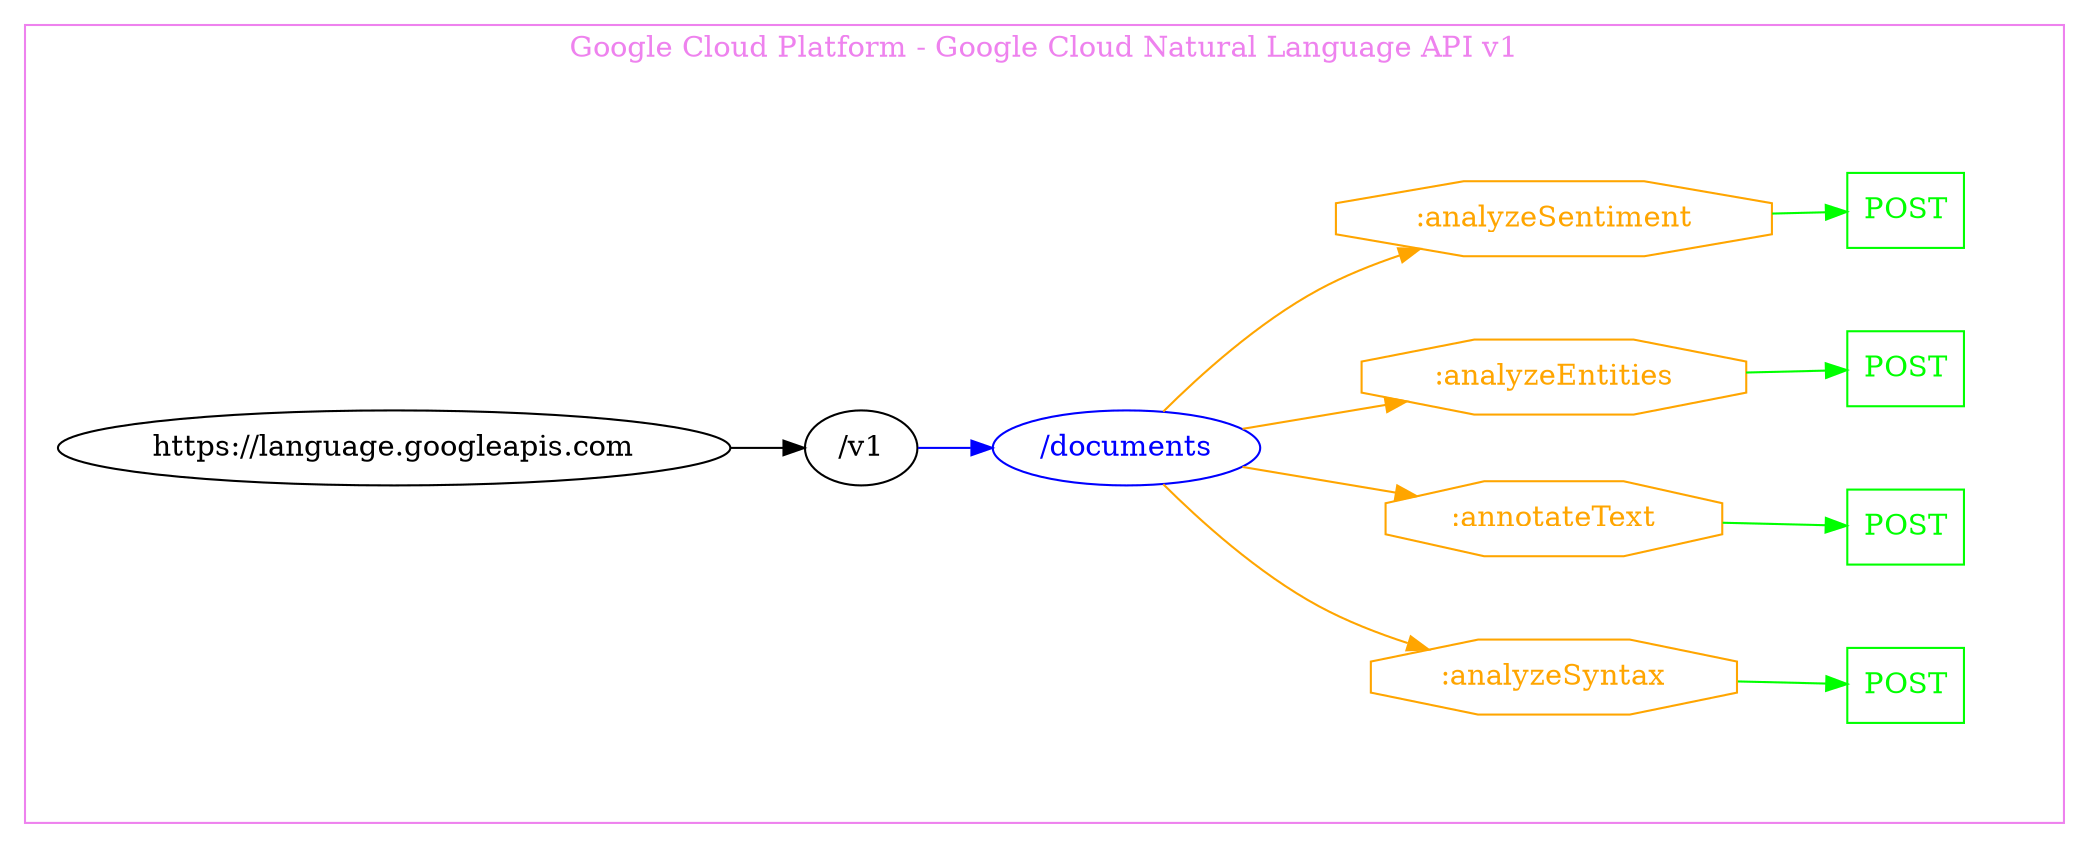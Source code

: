 digraph Cloud_Computing_REST_API {
rankdir="LR";
subgraph cluster_0 {
label="Google Cloud Platform - Google Cloud Natural Language API v1"
color=violet
fontcolor=violet
subgraph cluster_1 {
label=""
color=white
fontcolor=white
node1 [label="https://language.googleapis.com", shape="ellipse", color="black", fontcolor="black"]
node1 -> node2 [color="black", fontcolor="black"]
subgraph cluster_2 {
label=""
color=white
fontcolor=white
node2 [label="/v1", shape="ellipse", color="black", fontcolor="black"]
node2 -> node3 [color="blue", fontcolor="blue"]
subgraph cluster_3 {
label=""
color=white
fontcolor=white
node3 [label="/documents", shape="ellipse", color="blue", fontcolor="blue"]
node3 -> node4 [color="orange", fontcolor="orange"]
subgraph cluster_4 {
label=""
color=white
fontcolor=white
node4 [label=":analyzeSyntax", shape="octagon", color="orange", fontcolor="orange"]
node4 -> node5 [color="green", fontcolor="green"]
subgraph cluster_5 {
label=""
color=white
fontcolor=white
node5 [label="POST", shape="box", color="green", fontcolor="green"]
}
}
node3 -> node6 [color="orange", fontcolor="orange"]
subgraph cluster_6 {
label=""
color=white
fontcolor=white
node6 [label=":annotateText", shape="octagon", color="orange", fontcolor="orange"]
node6 -> node7 [color="green", fontcolor="green"]
subgraph cluster_7 {
label=""
color=white
fontcolor=white
node7 [label="POST", shape="box", color="green", fontcolor="green"]
}
}
node3 -> node8 [color="orange", fontcolor="orange"]
subgraph cluster_8 {
label=""
color=white
fontcolor=white
node8 [label=":analyzeEntities", shape="octagon", color="orange", fontcolor="orange"]
node8 -> node9 [color="green", fontcolor="green"]
subgraph cluster_9 {
label=""
color=white
fontcolor=white
node9 [label="POST", shape="box", color="green", fontcolor="green"]
}
}
node3 -> node10 [color="orange", fontcolor="orange"]
subgraph cluster_10 {
label=""
color=white
fontcolor=white
node10 [label=":analyzeSentiment", shape="octagon", color="orange", fontcolor="orange"]
node10 -> node11 [color="green", fontcolor="green"]
subgraph cluster_11 {
label=""
color=white
fontcolor=white
node11 [label="POST", shape="box", color="green", fontcolor="green"]
}
}
}
}
}
}
}
